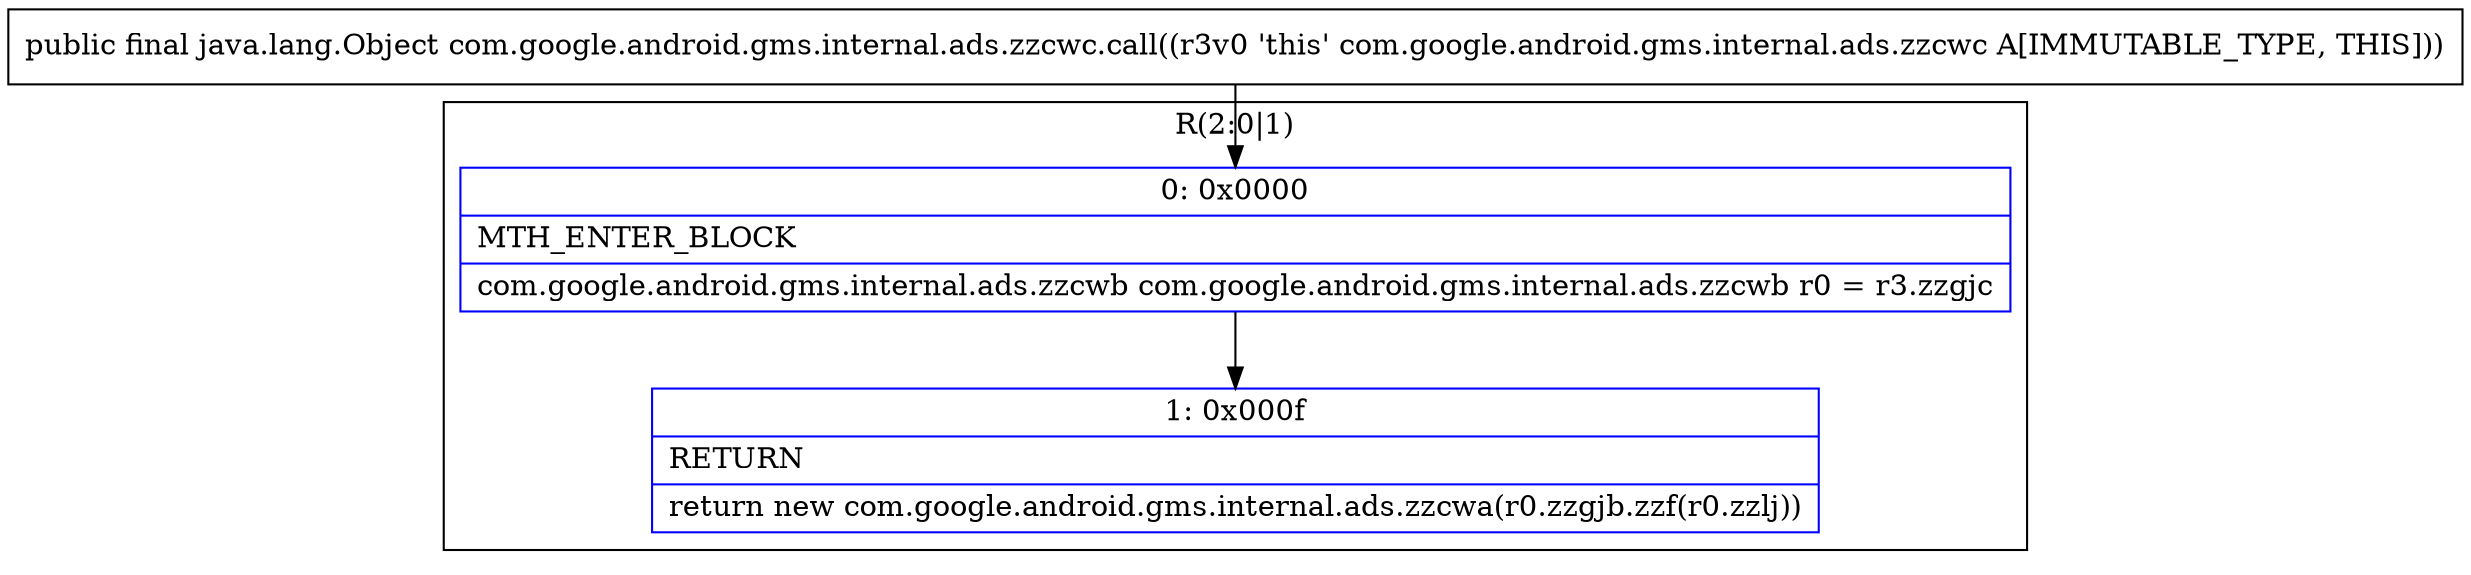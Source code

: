 digraph "CFG forcom.google.android.gms.internal.ads.zzcwc.call()Ljava\/lang\/Object;" {
subgraph cluster_Region_1021594302 {
label = "R(2:0|1)";
node [shape=record,color=blue];
Node_0 [shape=record,label="{0\:\ 0x0000|MTH_ENTER_BLOCK\l|com.google.android.gms.internal.ads.zzcwb com.google.android.gms.internal.ads.zzcwb r0 = r3.zzgjc\l}"];
Node_1 [shape=record,label="{1\:\ 0x000f|RETURN\l|return new com.google.android.gms.internal.ads.zzcwa(r0.zzgjb.zzf(r0.zzlj))\l}"];
}
MethodNode[shape=record,label="{public final java.lang.Object com.google.android.gms.internal.ads.zzcwc.call((r3v0 'this' com.google.android.gms.internal.ads.zzcwc A[IMMUTABLE_TYPE, THIS])) }"];
MethodNode -> Node_0;
Node_0 -> Node_1;
}

